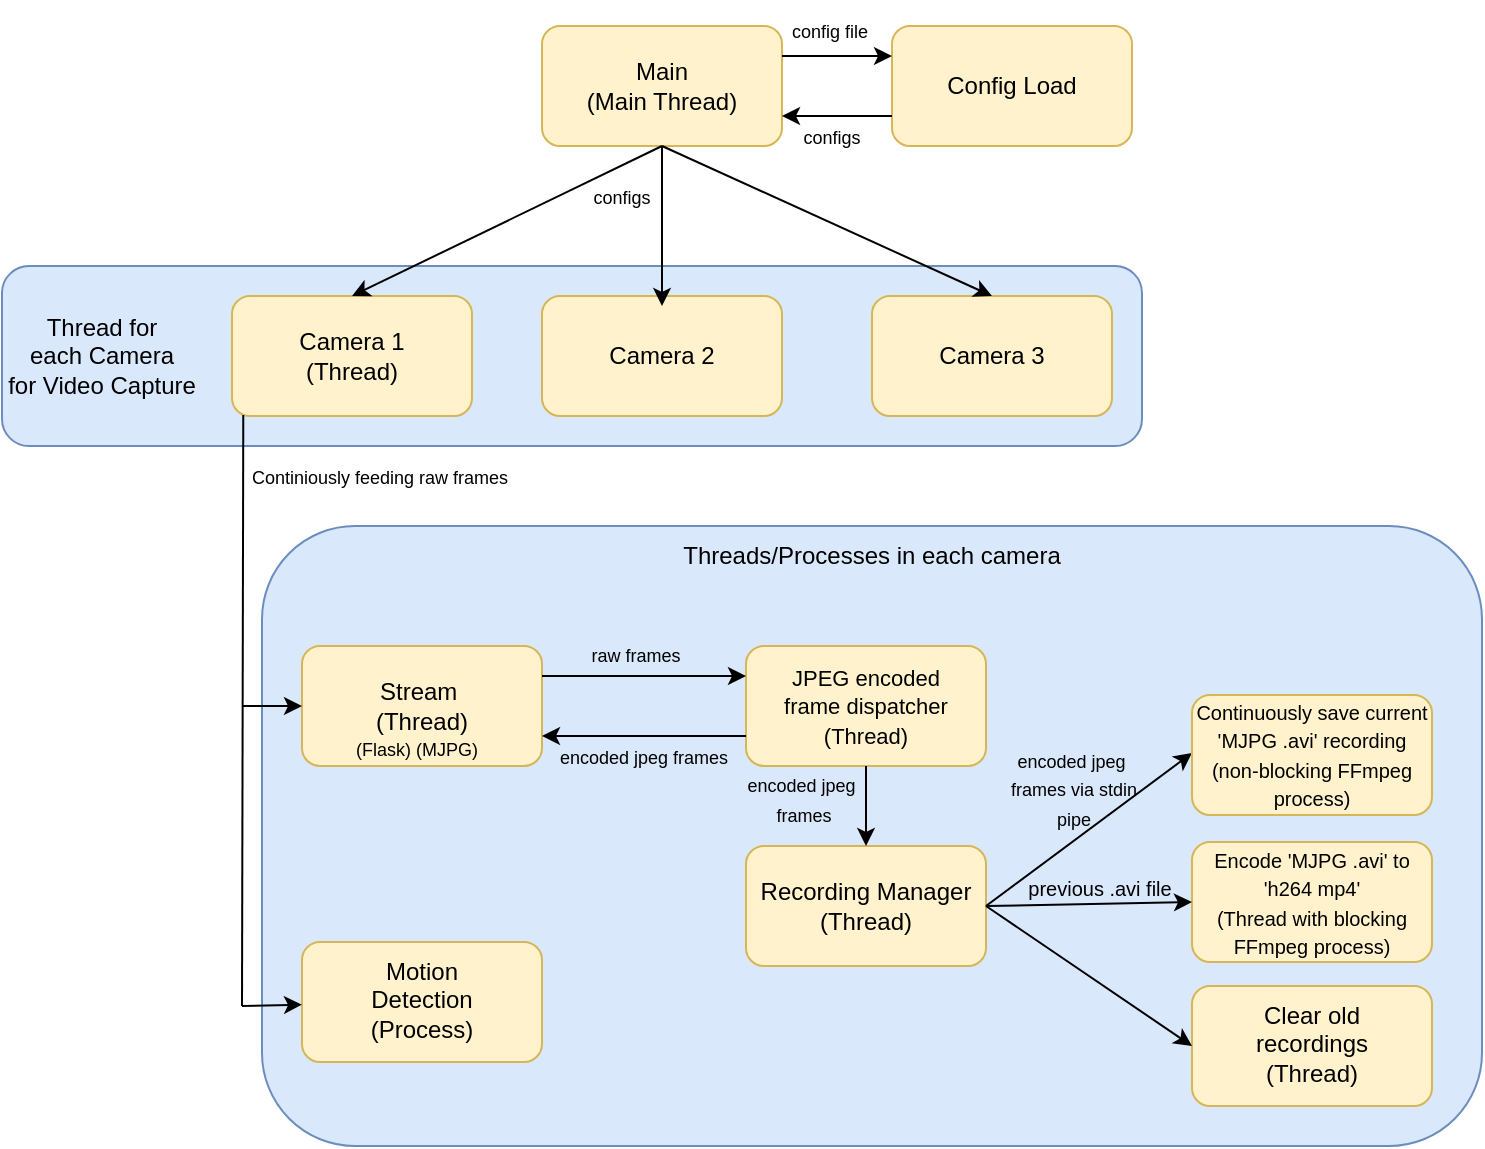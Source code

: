 <mxfile version="26.1.1">
  <diagram name="Page-1" id="2YBvvXClWsGukQMizWep">
    <mxGraphModel dx="1162" dy="789" grid="1" gridSize="10" guides="1" tooltips="1" connect="1" arrows="1" fold="1" page="1" pageScale="1" pageWidth="850" pageHeight="1100" math="0" shadow="0">
      <root>
        <mxCell id="0" />
        <mxCell id="1" parent="0" />
        <mxCell id="sFpKVI8LadlldU21QOre-1" value="" style="rounded=1;whiteSpace=wrap;html=1;fillColor=#fff2cc;strokeColor=#d6b656;" parent="1" vertex="1">
          <mxGeometry x="310" y="30" width="120" height="60" as="geometry" />
        </mxCell>
        <mxCell id="sFpKVI8LadlldU21QOre-2" value="Main&lt;br&gt;(Main Thread)" style="text;html=1;align=center;verticalAlign=middle;whiteSpace=wrap;rounded=0;" parent="1" vertex="1">
          <mxGeometry x="330" y="45" width="80" height="30" as="geometry" />
        </mxCell>
        <mxCell id="sFpKVI8LadlldU21QOre-3" value="" style="rounded=1;whiteSpace=wrap;html=1;fillColor=#dae8fc;strokeColor=#6c8ebf;" parent="1" vertex="1">
          <mxGeometry x="40" y="150" width="570" height="90" as="geometry" />
        </mxCell>
        <mxCell id="sFpKVI8LadlldU21QOre-5" value="Thread for&lt;br&gt;each Camera&lt;br&gt;for Video Capture" style="text;html=1;align=center;verticalAlign=middle;whiteSpace=wrap;rounded=0;" parent="1" vertex="1">
          <mxGeometry x="40" y="175" width="100" height="40" as="geometry" />
        </mxCell>
        <mxCell id="sFpKVI8LadlldU21QOre-6" value="" style="rounded=1;whiteSpace=wrap;html=1;fillColor=#fff2cc;strokeColor=#d6b656;" parent="1" vertex="1">
          <mxGeometry x="155" y="165" width="120" height="60" as="geometry" />
        </mxCell>
        <mxCell id="sFpKVI8LadlldU21QOre-7" value="Camera 1&lt;br&gt;(Thread)" style="text;html=1;align=center;verticalAlign=middle;whiteSpace=wrap;rounded=0;" parent="1" vertex="1">
          <mxGeometry x="185" y="180" width="60" height="30" as="geometry" />
        </mxCell>
        <mxCell id="sFpKVI8LadlldU21QOre-8" value="" style="rounded=1;whiteSpace=wrap;html=1;fillColor=#fff2cc;strokeColor=#d6b656;" parent="1" vertex="1">
          <mxGeometry x="310" y="165" width="120" height="60" as="geometry" />
        </mxCell>
        <mxCell id="sFpKVI8LadlldU21QOre-9" value="Camera 2" style="text;html=1;align=center;verticalAlign=middle;whiteSpace=wrap;rounded=0;" parent="1" vertex="1">
          <mxGeometry x="340" y="180" width="60" height="30" as="geometry" />
        </mxCell>
        <mxCell id="sFpKVI8LadlldU21QOre-10" value="" style="rounded=1;whiteSpace=wrap;html=1;fillColor=#fff2cc;strokeColor=#d6b656;" parent="1" vertex="1">
          <mxGeometry x="475" y="165" width="120" height="60" as="geometry" />
        </mxCell>
        <mxCell id="sFpKVI8LadlldU21QOre-11" value="Camera 3" style="text;html=1;align=center;verticalAlign=middle;whiteSpace=wrap;rounded=0;" parent="1" vertex="1">
          <mxGeometry x="505" y="180" width="60" height="30" as="geometry" />
        </mxCell>
        <mxCell id="sFpKVI8LadlldU21QOre-13" value="" style="endArrow=classic;html=1;rounded=0;exitX=0.5;exitY=1;exitDx=0;exitDy=0;" parent="1" source="sFpKVI8LadlldU21QOre-1" edge="1">
          <mxGeometry width="50" height="50" relative="1" as="geometry">
            <mxPoint x="320" y="290" as="sourcePoint" />
            <mxPoint x="370" y="170" as="targetPoint" />
          </mxGeometry>
        </mxCell>
        <mxCell id="sFpKVI8LadlldU21QOre-14" value="" style="endArrow=classic;html=1;rounded=0;entryX=0.5;entryY=0;entryDx=0;entryDy=0;" parent="1" target="sFpKVI8LadlldU21QOre-6" edge="1">
          <mxGeometry width="50" height="50" relative="1" as="geometry">
            <mxPoint x="370" y="90" as="sourcePoint" />
            <mxPoint x="380" y="180" as="targetPoint" />
          </mxGeometry>
        </mxCell>
        <mxCell id="sFpKVI8LadlldU21QOre-15" value="" style="endArrow=classic;html=1;rounded=0;entryX=0.5;entryY=0;entryDx=0;entryDy=0;" parent="1" target="sFpKVI8LadlldU21QOre-10" edge="1">
          <mxGeometry width="50" height="50" relative="1" as="geometry">
            <mxPoint x="370" y="90" as="sourcePoint" />
            <mxPoint x="390" y="190" as="targetPoint" />
          </mxGeometry>
        </mxCell>
        <mxCell id="sFpKVI8LadlldU21QOre-16" value="" style="rounded=1;whiteSpace=wrap;html=1;fillColor=#dae8fc;strokeColor=#6c8ebf;" parent="1" vertex="1">
          <mxGeometry x="170" y="280" width="610" height="310" as="geometry" />
        </mxCell>
        <mxCell id="sFpKVI8LadlldU21QOre-17" value="Threads/Processes in each camera" style="text;html=1;align=center;verticalAlign=middle;whiteSpace=wrap;rounded=0;" parent="1" vertex="1">
          <mxGeometry x="360" y="280" width="230" height="30" as="geometry" />
        </mxCell>
        <mxCell id="sFpKVI8LadlldU21QOre-20" value="" style="endArrow=none;html=1;rounded=0;entryX=0.047;entryY=0.992;entryDx=0;entryDy=0;entryPerimeter=0;" parent="1" target="sFpKVI8LadlldU21QOre-6" edge="1">
          <mxGeometry width="50" height="50" relative="1" as="geometry">
            <mxPoint x="160" y="520" as="sourcePoint" />
            <mxPoint x="160" y="270" as="targetPoint" />
          </mxGeometry>
        </mxCell>
        <mxCell id="sFpKVI8LadlldU21QOre-21" value="&lt;font style=&quot;font-size: 9px;&quot;&gt;Continiously feeding raw frames&lt;/font&gt;" style="text;html=1;align=center;verticalAlign=middle;whiteSpace=wrap;rounded=0;" parent="1" vertex="1">
          <mxGeometry x="134" y="240" width="190" height="30" as="geometry" />
        </mxCell>
        <mxCell id="sFpKVI8LadlldU21QOre-22" value="" style="rounded=1;whiteSpace=wrap;html=1;fillColor=#fff2cc;strokeColor=#d6b656;" parent="1" vertex="1">
          <mxGeometry x="190" y="340" width="120" height="60" as="geometry" />
        </mxCell>
        <mxCell id="sFpKVI8LadlldU21QOre-23" value="Stream&amp;nbsp;&lt;br&gt;(Thread)" style="text;html=1;align=center;verticalAlign=middle;whiteSpace=wrap;rounded=0;" parent="1" vertex="1">
          <mxGeometry x="205" y="355" width="90" height="30" as="geometry" />
        </mxCell>
        <mxCell id="sFpKVI8LadlldU21QOre-24" value="" style="rounded=1;whiteSpace=wrap;html=1;fillColor=#fff2cc;strokeColor=#d6b656;" parent="1" vertex="1">
          <mxGeometry x="190" y="488" width="120" height="60" as="geometry" />
        </mxCell>
        <mxCell id="sFpKVI8LadlldU21QOre-25" value="Motion Detection&lt;br&gt;(Process)" style="text;html=1;align=center;verticalAlign=middle;whiteSpace=wrap;rounded=0;" parent="1" vertex="1">
          <mxGeometry x="220" y="502" width="60" height="30" as="geometry" />
        </mxCell>
        <mxCell id="sFpKVI8LadlldU21QOre-26" value="" style="endArrow=classic;html=1;rounded=0;" parent="1" target="sFpKVI8LadlldU21QOre-24" edge="1">
          <mxGeometry width="50" height="50" relative="1" as="geometry">
            <mxPoint x="160" y="520" as="sourcePoint" />
            <mxPoint x="370" y="240" as="targetPoint" />
          </mxGeometry>
        </mxCell>
        <mxCell id="sFpKVI8LadlldU21QOre-28" value="" style="endArrow=classic;html=1;rounded=0;entryX=0;entryY=0.5;entryDx=0;entryDy=0;" parent="1" target="sFpKVI8LadlldU21QOre-22" edge="1">
          <mxGeometry width="50" height="50" relative="1" as="geometry">
            <mxPoint x="160" y="370" as="sourcePoint" />
            <mxPoint x="340" y="370" as="targetPoint" />
          </mxGeometry>
        </mxCell>
        <mxCell id="sFpKVI8LadlldU21QOre-35" value="Config Load" style="rounded=1;whiteSpace=wrap;html=1;fillColor=#fff2cc;strokeColor=#d6b656;" parent="1" vertex="1">
          <mxGeometry x="485" y="30" width="120" height="60" as="geometry" />
        </mxCell>
        <mxCell id="sFpKVI8LadlldU21QOre-43" value="" style="endArrow=classic;html=1;rounded=0;entryX=0;entryY=0.25;entryDx=0;entryDy=0;exitX=1;exitY=0.25;exitDx=0;exitDy=0;" parent="1" source="sFpKVI8LadlldU21QOre-1" target="sFpKVI8LadlldU21QOre-35" edge="1">
          <mxGeometry width="50" height="50" relative="1" as="geometry">
            <mxPoint x="430" y="50" as="sourcePoint" />
            <mxPoint x="480" as="targetPoint" />
          </mxGeometry>
        </mxCell>
        <mxCell id="sFpKVI8LadlldU21QOre-44" value="" style="endArrow=classic;html=1;rounded=0;exitX=0;exitY=0.75;exitDx=0;exitDy=0;entryX=1;entryY=0.75;entryDx=0;entryDy=0;" parent="1" source="sFpKVI8LadlldU21QOre-35" target="sFpKVI8LadlldU21QOre-1" edge="1">
          <mxGeometry width="50" height="50" relative="1" as="geometry">
            <mxPoint x="360" y="350" as="sourcePoint" />
            <mxPoint x="410" y="300" as="targetPoint" />
          </mxGeometry>
        </mxCell>
        <mxCell id="sFpKVI8LadlldU21QOre-45" value="&lt;font style=&quot;font-size: 9px;&quot;&gt;(Flask) (MJPG)&lt;/font&gt;" style="text;html=1;align=center;verticalAlign=middle;whiteSpace=wrap;rounded=0;" parent="1" vertex="1">
          <mxGeometry x="205" y="381" width="85" height="20" as="geometry" />
        </mxCell>
        <mxCell id="vPEf5XIjtR1XsdpiWFwh-3" value="Recording Manager&lt;br&gt;(Thread)" style="rounded=1;whiteSpace=wrap;html=1;fillColor=#fff2cc;strokeColor=#d6b656;" parent="1" vertex="1">
          <mxGeometry x="412" y="440" width="120" height="60" as="geometry" />
        </mxCell>
        <mxCell id="EZscZylbNulUL4x_XlP4-2" value="" style="rounded=1;whiteSpace=wrap;html=1;fillColor=#fff2cc;strokeColor=#d6b656;" vertex="1" parent="1">
          <mxGeometry x="412" y="340" width="120" height="60" as="geometry" />
        </mxCell>
        <mxCell id="EZscZylbNulUL4x_XlP4-3" value="&lt;font style=&quot;font-size: 11px;&quot;&gt;JPEG encoded frame dispatcher&lt;br&gt;(Thread)&lt;/font&gt;" style="text;html=1;align=center;verticalAlign=middle;whiteSpace=wrap;rounded=0;" vertex="1" parent="1">
          <mxGeometry x="427" y="355" width="90" height="30" as="geometry" />
        </mxCell>
        <mxCell id="EZscZylbNulUL4x_XlP4-4" value="" style="endArrow=classic;html=1;rounded=0;exitX=1;exitY=0.25;exitDx=0;exitDy=0;entryX=0;entryY=0.25;entryDx=0;entryDy=0;" edge="1" parent="1" source="sFpKVI8LadlldU21QOre-22" target="EZscZylbNulUL4x_XlP4-2">
          <mxGeometry width="50" height="50" relative="1" as="geometry">
            <mxPoint x="320" y="528" as="sourcePoint" />
            <mxPoint x="435" y="528" as="targetPoint" />
          </mxGeometry>
        </mxCell>
        <mxCell id="EZscZylbNulUL4x_XlP4-5" value="" style="endArrow=classic;html=1;rounded=0;exitX=0;exitY=0.75;exitDx=0;exitDy=0;entryX=1;entryY=0.75;entryDx=0;entryDy=0;" edge="1" parent="1" source="EZscZylbNulUL4x_XlP4-2" target="sFpKVI8LadlldU21QOre-22">
          <mxGeometry width="50" height="50" relative="1" as="geometry">
            <mxPoint x="420" y="430" as="sourcePoint" />
            <mxPoint x="470" y="380" as="targetPoint" />
          </mxGeometry>
        </mxCell>
        <mxCell id="EZscZylbNulUL4x_XlP4-6" value="&lt;font style=&quot;font-size: 9px;&quot;&gt;raw frames&lt;/font&gt;" style="text;html=1;align=center;verticalAlign=middle;whiteSpace=wrap;rounded=0;" vertex="1" parent="1">
          <mxGeometry x="307" y="329" width="100" height="30" as="geometry" />
        </mxCell>
        <mxCell id="EZscZylbNulUL4x_XlP4-7" value="&lt;font style=&quot;font-size: 9px;&quot;&gt;encoded jpeg frames&lt;/font&gt;" style="text;html=1;align=center;verticalAlign=middle;whiteSpace=wrap;rounded=0;" vertex="1" parent="1">
          <mxGeometry x="311" y="379" width="100" height="31" as="geometry" />
        </mxCell>
        <mxCell id="EZscZylbNulUL4x_XlP4-8" value="" style="endArrow=classic;html=1;rounded=0;exitX=0.5;exitY=1;exitDx=0;exitDy=0;entryX=0.5;entryY=0;entryDx=0;entryDy=0;" edge="1" parent="1" source="EZscZylbNulUL4x_XlP4-2" target="vPEf5XIjtR1XsdpiWFwh-3">
          <mxGeometry width="50" height="50" relative="1" as="geometry">
            <mxPoint x="580" y="451" as="sourcePoint" />
            <mxPoint x="630" y="401" as="targetPoint" />
          </mxGeometry>
        </mxCell>
        <mxCell id="EZscZylbNulUL4x_XlP4-10" value="&lt;font style=&quot;font-size: 9px;&quot;&gt;configs&lt;/font&gt;" style="text;html=1;align=center;verticalAlign=middle;whiteSpace=wrap;rounded=0;" vertex="1" parent="1">
          <mxGeometry x="300" y="100" width="100" height="30" as="geometry" />
        </mxCell>
        <mxCell id="EZscZylbNulUL4x_XlP4-11" value="&lt;font style=&quot;font-size: 9px;&quot;&gt;configs&lt;/font&gt;" style="text;html=1;align=center;verticalAlign=middle;whiteSpace=wrap;rounded=0;" vertex="1" parent="1">
          <mxGeometry x="405" y="70" width="100" height="30" as="geometry" />
        </mxCell>
        <mxCell id="EZscZylbNulUL4x_XlP4-12" value="&lt;font style=&quot;font-size: 9px;&quot;&gt;config file&lt;/font&gt;" style="text;html=1;align=center;verticalAlign=middle;whiteSpace=wrap;rounded=0;" vertex="1" parent="1">
          <mxGeometry x="404" y="17" width="100" height="30" as="geometry" />
        </mxCell>
        <mxCell id="EZscZylbNulUL4x_XlP4-13" value="" style="endArrow=classic;html=1;rounded=0;exitX=1;exitY=0.5;exitDx=0;exitDy=0;entryX=0;entryY=0.5;entryDx=0;entryDy=0;" edge="1" parent="1" source="vPEf5XIjtR1XsdpiWFwh-3" target="EZscZylbNulUL4x_XlP4-15">
          <mxGeometry width="50" height="50" relative="1" as="geometry">
            <mxPoint x="420" y="430" as="sourcePoint" />
            <mxPoint x="470" y="380" as="targetPoint" />
          </mxGeometry>
        </mxCell>
        <mxCell id="EZscZylbNulUL4x_XlP4-14" value="" style="rounded=1;whiteSpace=wrap;html=1;fillColor=#fff2cc;strokeColor=#d6b656;" vertex="1" parent="1">
          <mxGeometry x="635" y="364.5" width="120" height="60" as="geometry" />
        </mxCell>
        <mxCell id="EZscZylbNulUL4x_XlP4-15" value="&lt;font style=&quot;font-size: 10px;&quot;&gt;Continuously save current &#39;MJPG .avi&#39; recording&lt;br&gt;(non-blocking FFmpeg process)&lt;/font&gt;" style="text;html=1;align=center;verticalAlign=middle;whiteSpace=wrap;rounded=0;" vertex="1" parent="1">
          <mxGeometry x="635" y="373.5" width="120" height="40" as="geometry" />
        </mxCell>
        <mxCell id="EZscZylbNulUL4x_XlP4-16" value="" style="rounded=1;whiteSpace=wrap;html=1;fillColor=#fff2cc;strokeColor=#d6b656;" vertex="1" parent="1">
          <mxGeometry x="635" y="438" width="120" height="60" as="geometry" />
        </mxCell>
        <mxCell id="EZscZylbNulUL4x_XlP4-17" value="&lt;font style=&quot;font-size: 10px;&quot;&gt;Encode &#39;MJPG .avi&#39; to &#39;h264 mp4&#39;&lt;/font&gt;&lt;div&gt;&lt;font style=&quot;font-size: 10px;&quot;&gt;(Thread with blocking FFmpeg process)&lt;/font&gt;&lt;/div&gt;" style="text;html=1;align=center;verticalAlign=middle;whiteSpace=wrap;rounded=0;" vertex="1" parent="1">
          <mxGeometry x="635" y="450" width="120" height="36" as="geometry" />
        </mxCell>
        <mxCell id="EZscZylbNulUL4x_XlP4-18" value="" style="rounded=1;whiteSpace=wrap;html=1;fillColor=#fff2cc;strokeColor=#d6b656;" vertex="1" parent="1">
          <mxGeometry x="635" y="510" width="120" height="60" as="geometry" />
        </mxCell>
        <mxCell id="EZscZylbNulUL4x_XlP4-19" value="Clear old recordings&lt;br&gt;(Thread)" style="text;html=1;align=center;verticalAlign=middle;whiteSpace=wrap;rounded=0;" vertex="1" parent="1">
          <mxGeometry x="665" y="524" width="60" height="30" as="geometry" />
        </mxCell>
        <mxCell id="EZscZylbNulUL4x_XlP4-9" value="&lt;font style=&quot;font-size: 9px;&quot;&gt;encoded jpeg&amp;nbsp;&lt;/font&gt;&lt;div&gt;&lt;font style=&quot;font-size: 9px;&quot;&gt;frames&lt;/font&gt;&lt;/div&gt;" style="text;html=1;align=center;verticalAlign=middle;whiteSpace=wrap;rounded=0;" vertex="1" parent="1">
          <mxGeometry x="391" y="400" width="100" height="31" as="geometry" />
        </mxCell>
        <mxCell id="EZscZylbNulUL4x_XlP4-21" value="" style="endArrow=classic;html=1;rounded=0;exitX=1;exitY=0.5;exitDx=0;exitDy=0;entryX=0;entryY=0.5;entryDx=0;entryDy=0;" edge="1" parent="1" source="vPEf5XIjtR1XsdpiWFwh-3" target="EZscZylbNulUL4x_XlP4-17">
          <mxGeometry width="50" height="50" relative="1" as="geometry">
            <mxPoint x="420" y="420" as="sourcePoint" />
            <mxPoint x="470" y="370" as="targetPoint" />
          </mxGeometry>
        </mxCell>
        <mxCell id="EZscZylbNulUL4x_XlP4-22" value="" style="endArrow=classic;html=1;rounded=0;exitX=1;exitY=0.5;exitDx=0;exitDy=0;entryX=0;entryY=0.5;entryDx=0;entryDy=0;" edge="1" parent="1" source="vPEf5XIjtR1XsdpiWFwh-3" target="EZscZylbNulUL4x_XlP4-18">
          <mxGeometry width="50" height="50" relative="1" as="geometry">
            <mxPoint x="420" y="420" as="sourcePoint" />
            <mxPoint x="470" y="370" as="targetPoint" />
          </mxGeometry>
        </mxCell>
        <mxCell id="EZscZylbNulUL4x_XlP4-24" value="&lt;font style=&quot;font-size: 9px;&quot;&gt;encoded jpeg&amp;nbsp;&lt;/font&gt;&lt;div&gt;&lt;font style=&quot;font-size: 9px;&quot;&gt;frames via stdin pipe&lt;/font&gt;&lt;/div&gt;" style="text;html=1;align=center;verticalAlign=middle;whiteSpace=wrap;rounded=0;" vertex="1" parent="1">
          <mxGeometry x="536" y="398" width="80" height="26.5" as="geometry" />
        </mxCell>
        <mxCell id="EZscZylbNulUL4x_XlP4-25" value="&lt;font size=&quot;1&quot;&gt;previous .avi file&lt;/font&gt;" style="text;html=1;align=center;verticalAlign=middle;whiteSpace=wrap;rounded=0;" vertex="1" parent="1">
          <mxGeometry x="549" y="448" width="80" height="26.5" as="geometry" />
        </mxCell>
      </root>
    </mxGraphModel>
  </diagram>
</mxfile>

